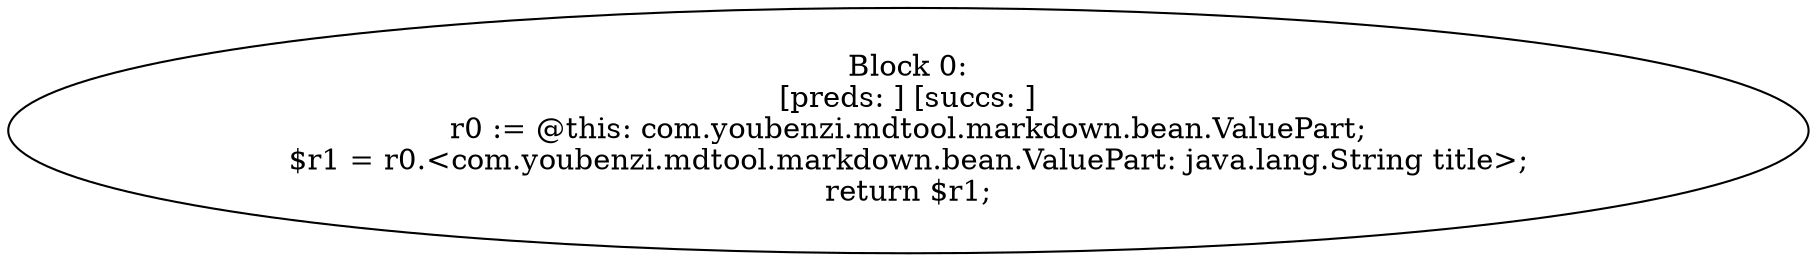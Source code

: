 digraph "unitGraph" {
    "Block 0:
[preds: ] [succs: ]
r0 := @this: com.youbenzi.mdtool.markdown.bean.ValuePart;
$r1 = r0.<com.youbenzi.mdtool.markdown.bean.ValuePart: java.lang.String title>;
return $r1;
"
}
